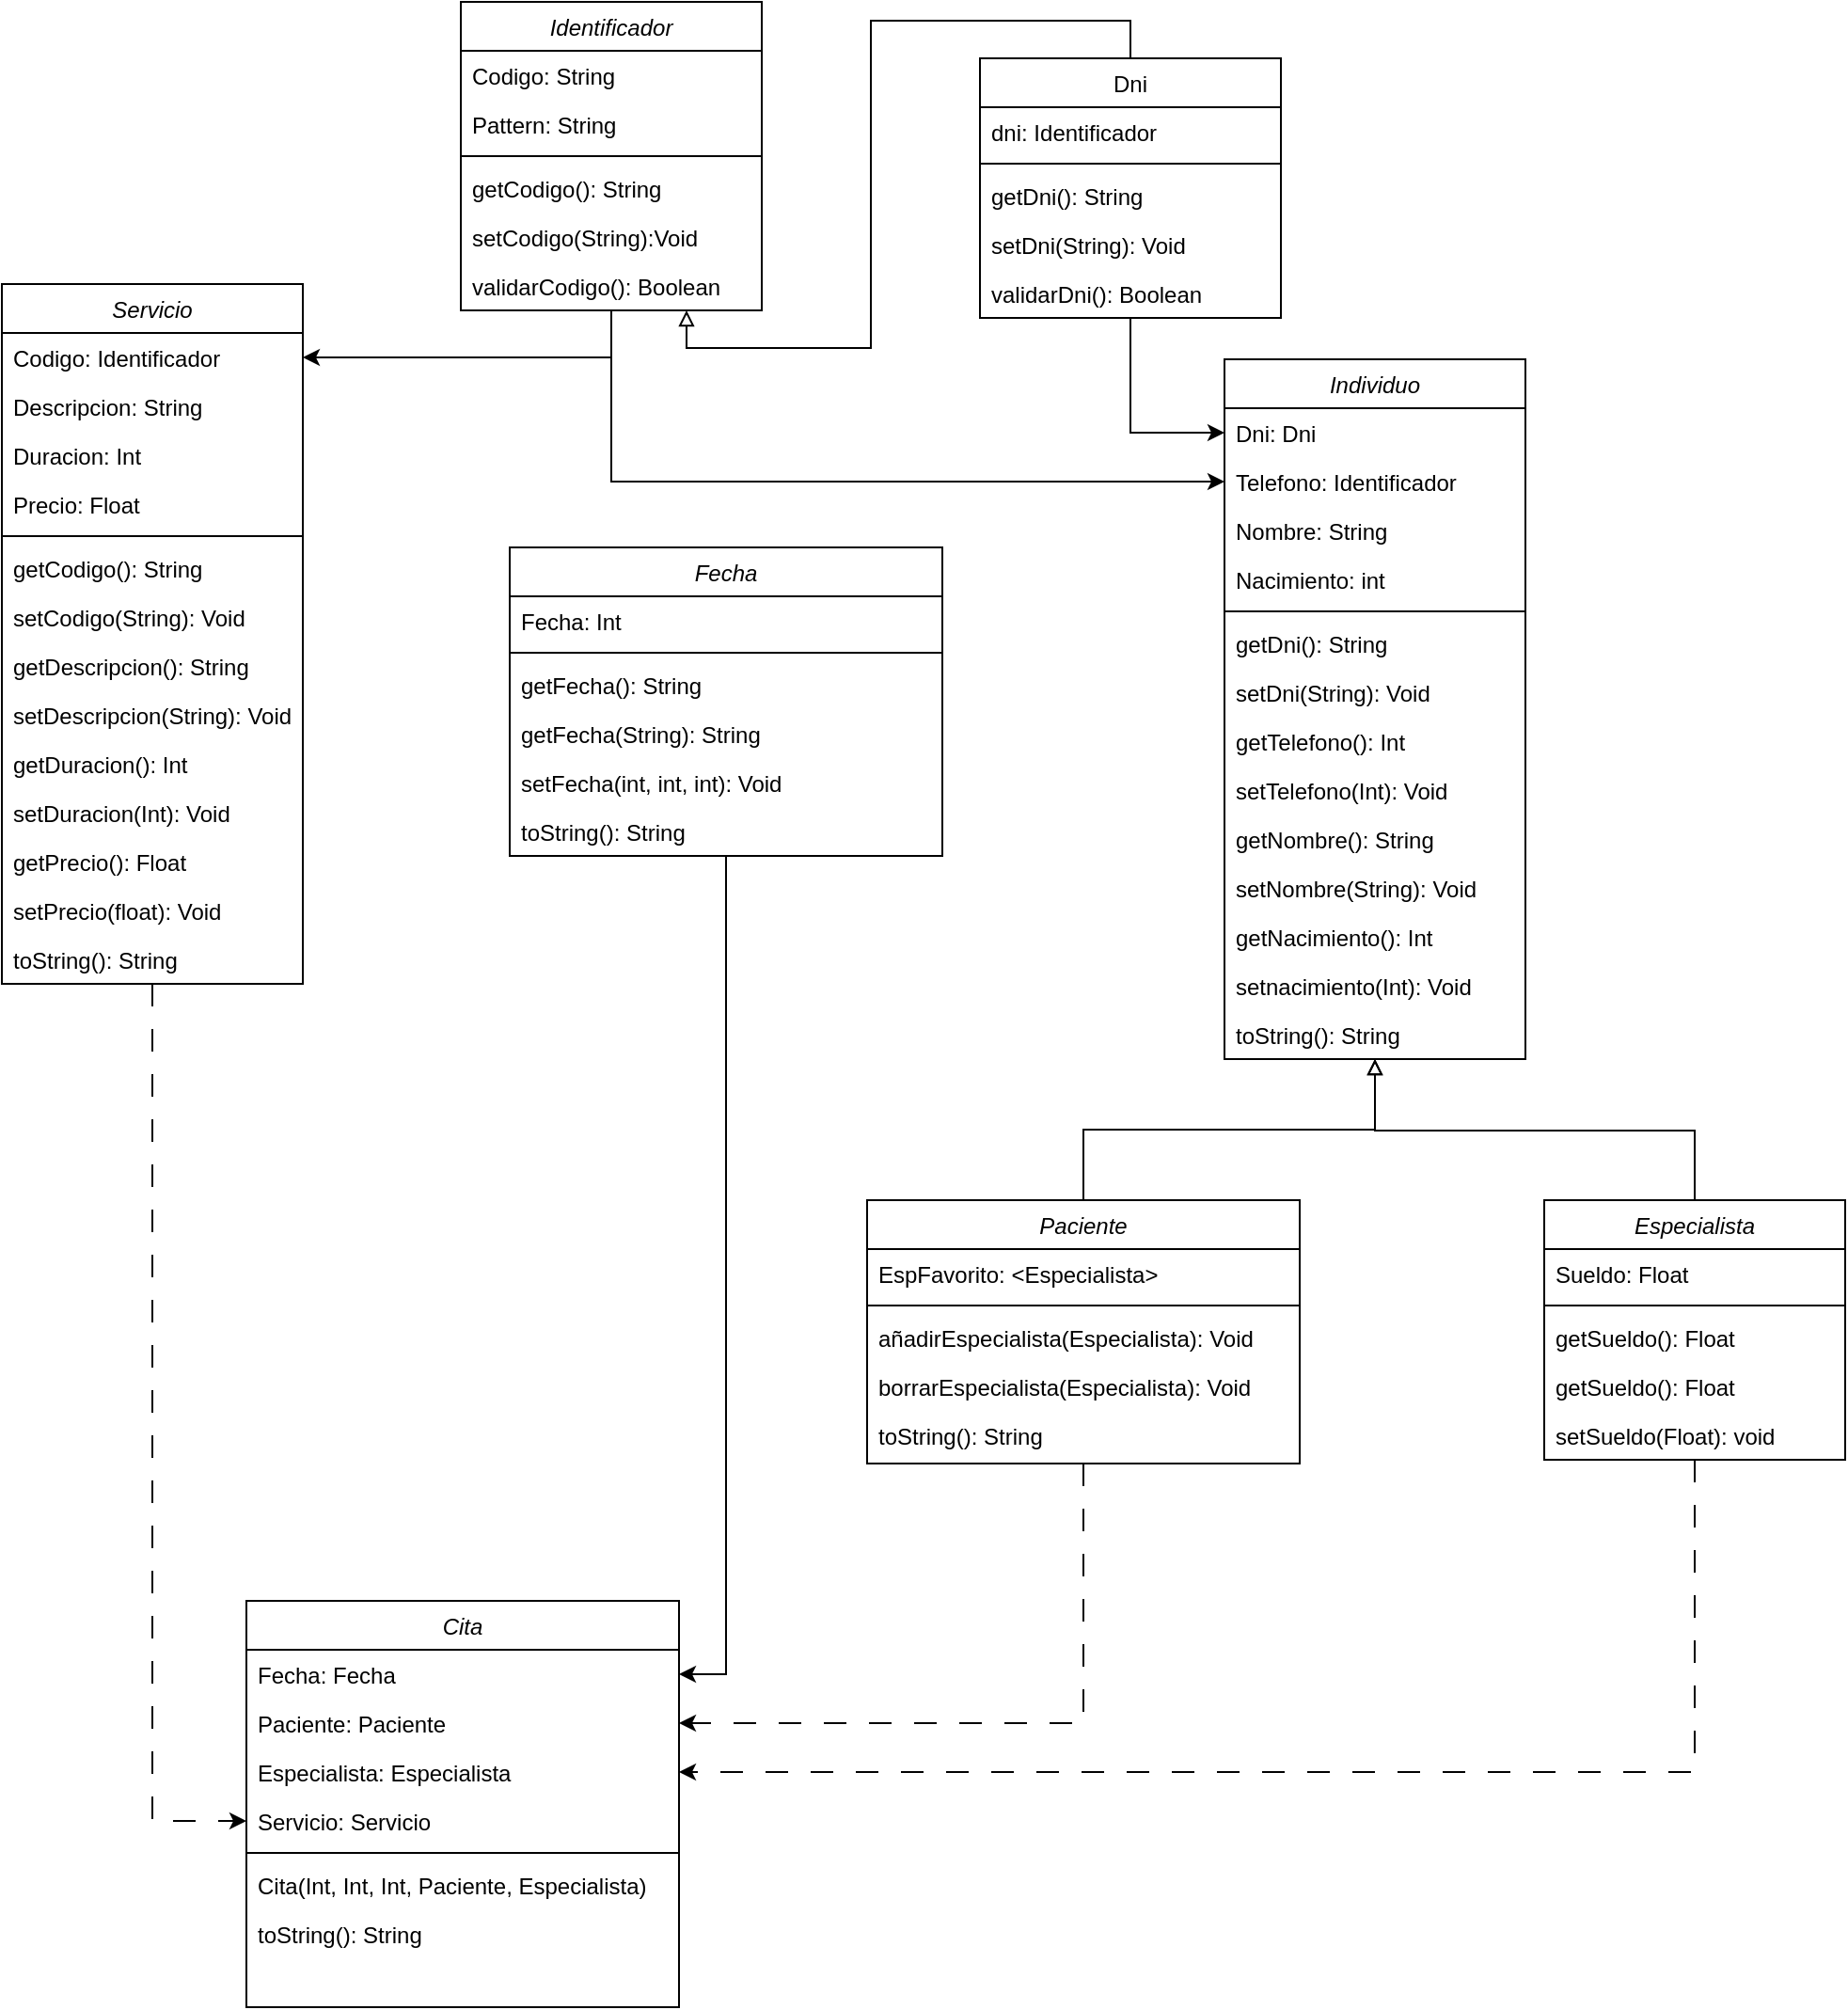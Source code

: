 <mxfile version="21.0.10" type="github">
  <diagram id="C5RBs43oDa-KdzZeNtuy" name="Page-1">
    <mxGraphModel dx="880" dy="481" grid="1" gridSize="10" guides="1" tooltips="1" connect="1" arrows="1" fold="1" page="1" pageScale="1" pageWidth="3300" pageHeight="4681" math="0" shadow="0">
      <root>
        <mxCell id="WIyWlLk6GJQsqaUBKTNV-0" />
        <mxCell id="WIyWlLk6GJQsqaUBKTNV-1" parent="WIyWlLk6GJQsqaUBKTNV-0" />
        <mxCell id="aeZsCI3GS8l8oZHOm9My-63" style="edgeStyle=orthogonalEdgeStyle;rounded=0;orthogonalLoop=1;jettySize=auto;html=1;exitX=0.5;exitY=1;exitDx=0;exitDy=0;entryX=1;entryY=0.5;entryDx=0;entryDy=0;" edge="1" parent="WIyWlLk6GJQsqaUBKTNV-1" source="zkfFHV4jXpPFQw0GAbJ--0" target="TUWXEV42pDuYm1hMz5LC-11">
          <mxGeometry relative="1" as="geometry" />
        </mxCell>
        <mxCell id="aeZsCI3GS8l8oZHOm9My-64" style="edgeStyle=orthogonalEdgeStyle;rounded=0;orthogonalLoop=1;jettySize=auto;html=1;exitX=0.5;exitY=1;exitDx=0;exitDy=0;entryX=0;entryY=0.5;entryDx=0;entryDy=0;" edge="1" parent="WIyWlLk6GJQsqaUBKTNV-1" source="zkfFHV4jXpPFQw0GAbJ--0" target="TUWXEV42pDuYm1hMz5LC-7">
          <mxGeometry relative="1" as="geometry" />
        </mxCell>
        <mxCell id="zkfFHV4jXpPFQw0GAbJ--0" value="Identificador" style="swimlane;fontStyle=2;align=center;verticalAlign=top;childLayout=stackLayout;horizontal=1;startSize=26;horizontalStack=0;resizeParent=1;resizeLast=0;collapsible=1;marginBottom=0;rounded=0;shadow=0;strokeWidth=1;" parent="WIyWlLk6GJQsqaUBKTNV-1" vertex="1">
          <mxGeometry x="254" y="30" width="160" height="164" as="geometry">
            <mxRectangle x="230" y="140" width="160" height="26" as="alternateBounds" />
          </mxGeometry>
        </mxCell>
        <mxCell id="zkfFHV4jXpPFQw0GAbJ--1" value="Codigo: String" style="text;align=left;verticalAlign=top;spacingLeft=4;spacingRight=4;overflow=hidden;rotatable=0;points=[[0,0.5],[1,0.5]];portConstraint=eastwest;" parent="zkfFHV4jXpPFQw0GAbJ--0" vertex="1">
          <mxGeometry y="26" width="160" height="26" as="geometry" />
        </mxCell>
        <mxCell id="zkfFHV4jXpPFQw0GAbJ--2" value="Pattern: String" style="text;align=left;verticalAlign=top;spacingLeft=4;spacingRight=4;overflow=hidden;rotatable=0;points=[[0,0.5],[1,0.5]];portConstraint=eastwest;rounded=0;shadow=0;html=0;" parent="zkfFHV4jXpPFQw0GAbJ--0" vertex="1">
          <mxGeometry y="52" width="160" height="26" as="geometry" />
        </mxCell>
        <mxCell id="zkfFHV4jXpPFQw0GAbJ--4" value="" style="line;html=1;strokeWidth=1;align=left;verticalAlign=middle;spacingTop=-1;spacingLeft=3;spacingRight=3;rotatable=0;labelPosition=right;points=[];portConstraint=eastwest;" parent="zkfFHV4jXpPFQw0GAbJ--0" vertex="1">
          <mxGeometry y="78" width="160" height="8" as="geometry" />
        </mxCell>
        <mxCell id="aeZsCI3GS8l8oZHOm9My-33" value="getCodigo(): String" style="text;align=left;verticalAlign=top;spacingLeft=4;spacingRight=4;overflow=hidden;rotatable=0;points=[[0,0.5],[1,0.5]];portConstraint=eastwest;" vertex="1" parent="zkfFHV4jXpPFQw0GAbJ--0">
          <mxGeometry y="86" width="160" height="26" as="geometry" />
        </mxCell>
        <mxCell id="aeZsCI3GS8l8oZHOm9My-35" value="setCodigo(String):Void" style="text;align=left;verticalAlign=top;spacingLeft=4;spacingRight=4;overflow=hidden;rotatable=0;points=[[0,0.5],[1,0.5]];portConstraint=eastwest;" vertex="1" parent="zkfFHV4jXpPFQw0GAbJ--0">
          <mxGeometry y="112" width="160" height="26" as="geometry" />
        </mxCell>
        <mxCell id="aeZsCI3GS8l8oZHOm9My-34" value="validarCodigo(): Boolean" style="text;align=left;verticalAlign=top;spacingLeft=4;spacingRight=4;overflow=hidden;rotatable=0;points=[[0,0.5],[1,0.5]];portConstraint=eastwest;" vertex="1" parent="zkfFHV4jXpPFQw0GAbJ--0">
          <mxGeometry y="138" width="160" height="26" as="geometry" />
        </mxCell>
        <mxCell id="aeZsCI3GS8l8oZHOm9My-40" style="edgeStyle=orthogonalEdgeStyle;rounded=0;orthogonalLoop=1;jettySize=auto;html=1;exitX=0.5;exitY=1;exitDx=0;exitDy=0;entryX=0;entryY=0.5;entryDx=0;entryDy=0;" edge="1" parent="WIyWlLk6GJQsqaUBKTNV-1" source="zkfFHV4jXpPFQw0GAbJ--17" target="TUWXEV42pDuYm1hMz5LC-2">
          <mxGeometry relative="1" as="geometry" />
        </mxCell>
        <mxCell id="aeZsCI3GS8l8oZHOm9My-65" style="edgeStyle=orthogonalEdgeStyle;rounded=0;orthogonalLoop=1;jettySize=auto;html=1;exitX=0.5;exitY=0;exitDx=0;exitDy=0;entryX=0.75;entryY=1;entryDx=0;entryDy=0;endArrow=block;endFill=0;" edge="1" parent="WIyWlLk6GJQsqaUBKTNV-1" source="zkfFHV4jXpPFQw0GAbJ--17" target="zkfFHV4jXpPFQw0GAbJ--0">
          <mxGeometry relative="1" as="geometry" />
        </mxCell>
        <mxCell id="zkfFHV4jXpPFQw0GAbJ--17" value="Dni" style="swimlane;fontStyle=0;align=center;verticalAlign=top;childLayout=stackLayout;horizontal=1;startSize=26;horizontalStack=0;resizeParent=1;resizeLast=0;collapsible=1;marginBottom=0;rounded=0;shadow=0;strokeWidth=1;" parent="WIyWlLk6GJQsqaUBKTNV-1" vertex="1">
          <mxGeometry x="530" y="60" width="160" height="138" as="geometry">
            <mxRectangle x="550" y="140" width="160" height="26" as="alternateBounds" />
          </mxGeometry>
        </mxCell>
        <mxCell id="zkfFHV4jXpPFQw0GAbJ--18" value="dni: Identificador" style="text;align=left;verticalAlign=top;spacingLeft=4;spacingRight=4;overflow=hidden;rotatable=0;points=[[0,0.5],[1,0.5]];portConstraint=eastwest;" parent="zkfFHV4jXpPFQw0GAbJ--17" vertex="1">
          <mxGeometry y="26" width="160" height="26" as="geometry" />
        </mxCell>
        <mxCell id="zkfFHV4jXpPFQw0GAbJ--23" value="" style="line;html=1;strokeWidth=1;align=left;verticalAlign=middle;spacingTop=-1;spacingLeft=3;spacingRight=3;rotatable=0;labelPosition=right;points=[];portConstraint=eastwest;" parent="zkfFHV4jXpPFQw0GAbJ--17" vertex="1">
          <mxGeometry y="52" width="160" height="8" as="geometry" />
        </mxCell>
        <mxCell id="zkfFHV4jXpPFQw0GAbJ--24" value="getDni(): String" style="text;align=left;verticalAlign=top;spacingLeft=4;spacingRight=4;overflow=hidden;rotatable=0;points=[[0,0.5],[1,0.5]];portConstraint=eastwest;" parent="zkfFHV4jXpPFQw0GAbJ--17" vertex="1">
          <mxGeometry y="60" width="160" height="26" as="geometry" />
        </mxCell>
        <mxCell id="aeZsCI3GS8l8oZHOm9My-29" value="setDni(String): Void" style="text;align=left;verticalAlign=top;spacingLeft=4;spacingRight=4;overflow=hidden;rotatable=0;points=[[0,0.5],[1,0.5]];portConstraint=eastwest;" vertex="1" parent="zkfFHV4jXpPFQw0GAbJ--17">
          <mxGeometry y="86" width="160" height="26" as="geometry" />
        </mxCell>
        <mxCell id="aeZsCI3GS8l8oZHOm9My-30" value="validarDni(): Boolean" style="text;align=left;verticalAlign=top;spacingLeft=4;spacingRight=4;overflow=hidden;rotatable=0;points=[[0,0.5],[1,0.5]];portConstraint=eastwest;" vertex="1" parent="zkfFHV4jXpPFQw0GAbJ--17">
          <mxGeometry y="112" width="160" height="26" as="geometry" />
        </mxCell>
        <mxCell id="TUWXEV42pDuYm1hMz5LC-27" value="" style="edgeStyle=orthogonalEdgeStyle;rounded=0;orthogonalLoop=1;jettySize=auto;html=1;endArrow=none;endFill=0;startArrow=block;startFill=0;entryX=0.5;entryY=0;entryDx=0;entryDy=0;" parent="WIyWlLk6GJQsqaUBKTNV-1" source="TUWXEV42pDuYm1hMz5LC-1" target="TUWXEV42pDuYm1hMz5LC-20" edge="1">
          <mxGeometry relative="1" as="geometry">
            <Array as="points">
              <mxPoint x="740" y="630" />
              <mxPoint x="910" y="630" />
            </Array>
          </mxGeometry>
        </mxCell>
        <mxCell id="TUWXEV42pDuYm1hMz5LC-1" value="Individuo" style="swimlane;fontStyle=2;align=center;verticalAlign=top;childLayout=stackLayout;horizontal=1;startSize=26;horizontalStack=0;resizeParent=1;resizeLast=0;collapsible=1;marginBottom=0;rounded=0;shadow=0;strokeWidth=1;" parent="WIyWlLk6GJQsqaUBKTNV-1" vertex="1">
          <mxGeometry x="660" y="220" width="160" height="372" as="geometry">
            <mxRectangle x="230" y="140" width="160" height="26" as="alternateBounds" />
          </mxGeometry>
        </mxCell>
        <mxCell id="TUWXEV42pDuYm1hMz5LC-2" value="Dni: Dni" style="text;align=left;verticalAlign=top;spacingLeft=4;spacingRight=4;overflow=hidden;rotatable=0;points=[[0,0.5],[1,0.5]];portConstraint=eastwest;" parent="TUWXEV42pDuYm1hMz5LC-1" vertex="1">
          <mxGeometry y="26" width="160" height="26" as="geometry" />
        </mxCell>
        <mxCell id="TUWXEV42pDuYm1hMz5LC-7" value="Telefono: Identificador" style="text;align=left;verticalAlign=top;spacingLeft=4;spacingRight=4;overflow=hidden;rotatable=0;points=[[0,0.5],[1,0.5]];portConstraint=eastwest;" parent="TUWXEV42pDuYm1hMz5LC-1" vertex="1">
          <mxGeometry y="52" width="160" height="26" as="geometry" />
        </mxCell>
        <mxCell id="TUWXEV42pDuYm1hMz5LC-3" value="Nombre: String" style="text;align=left;verticalAlign=top;spacingLeft=4;spacingRight=4;overflow=hidden;rotatable=0;points=[[0,0.5],[1,0.5]];portConstraint=eastwest;rounded=0;shadow=0;html=0;" parent="TUWXEV42pDuYm1hMz5LC-1" vertex="1">
          <mxGeometry y="78" width="160" height="26" as="geometry" />
        </mxCell>
        <mxCell id="TUWXEV42pDuYm1hMz5LC-8" value="Nacimiento: int" style="text;align=left;verticalAlign=top;spacingLeft=4;spacingRight=4;overflow=hidden;rotatable=0;points=[[0,0.5],[1,0.5]];portConstraint=eastwest;rounded=0;shadow=0;html=0;" parent="TUWXEV42pDuYm1hMz5LC-1" vertex="1">
          <mxGeometry y="104" width="160" height="26" as="geometry" />
        </mxCell>
        <mxCell id="TUWXEV42pDuYm1hMz5LC-4" value="" style="line;html=1;strokeWidth=1;align=left;verticalAlign=middle;spacingTop=-1;spacingLeft=3;spacingRight=3;rotatable=0;labelPosition=right;points=[];portConstraint=eastwest;" parent="TUWXEV42pDuYm1hMz5LC-1" vertex="1">
          <mxGeometry y="130" width="160" height="8" as="geometry" />
        </mxCell>
        <mxCell id="TUWXEV42pDuYm1hMz5LC-5" value="getDni(): String" style="text;align=left;verticalAlign=top;spacingLeft=4;spacingRight=4;overflow=hidden;rotatable=0;points=[[0,0.5],[1,0.5]];portConstraint=eastwest;" parent="TUWXEV42pDuYm1hMz5LC-1" vertex="1">
          <mxGeometry y="138" width="160" height="26" as="geometry" />
        </mxCell>
        <mxCell id="aeZsCI3GS8l8oZHOm9My-21" value="setDni(String): Void" style="text;align=left;verticalAlign=top;spacingLeft=4;spacingRight=4;overflow=hidden;rotatable=0;points=[[0,0.5],[1,0.5]];portConstraint=eastwest;" vertex="1" parent="TUWXEV42pDuYm1hMz5LC-1">
          <mxGeometry y="164" width="160" height="26" as="geometry" />
        </mxCell>
        <mxCell id="aeZsCI3GS8l8oZHOm9My-25" value="getTelefono(): Int" style="text;align=left;verticalAlign=top;spacingLeft=4;spacingRight=4;overflow=hidden;rotatable=0;points=[[0,0.5],[1,0.5]];portConstraint=eastwest;" vertex="1" parent="TUWXEV42pDuYm1hMz5LC-1">
          <mxGeometry y="190" width="160" height="26" as="geometry" />
        </mxCell>
        <mxCell id="aeZsCI3GS8l8oZHOm9My-22" value="setTelefono(Int): Void" style="text;align=left;verticalAlign=top;spacingLeft=4;spacingRight=4;overflow=hidden;rotatable=0;points=[[0,0.5],[1,0.5]];portConstraint=eastwest;" vertex="1" parent="TUWXEV42pDuYm1hMz5LC-1">
          <mxGeometry y="216" width="160" height="26" as="geometry" />
        </mxCell>
        <mxCell id="aeZsCI3GS8l8oZHOm9My-26" value="getNombre(): String" style="text;align=left;verticalAlign=top;spacingLeft=4;spacingRight=4;overflow=hidden;rotatable=0;points=[[0,0.5],[1,0.5]];portConstraint=eastwest;" vertex="1" parent="TUWXEV42pDuYm1hMz5LC-1">
          <mxGeometry y="242" width="160" height="26" as="geometry" />
        </mxCell>
        <mxCell id="aeZsCI3GS8l8oZHOm9My-23" value="setNombre(String): Void" style="text;align=left;verticalAlign=top;spacingLeft=4;spacingRight=4;overflow=hidden;rotatable=0;points=[[0,0.5],[1,0.5]];portConstraint=eastwest;" vertex="1" parent="TUWXEV42pDuYm1hMz5LC-1">
          <mxGeometry y="268" width="160" height="26" as="geometry" />
        </mxCell>
        <mxCell id="aeZsCI3GS8l8oZHOm9My-27" value="getNacimiento(): Int" style="text;align=left;verticalAlign=top;spacingLeft=4;spacingRight=4;overflow=hidden;rotatable=0;points=[[0,0.5],[1,0.5]];portConstraint=eastwest;" vertex="1" parent="TUWXEV42pDuYm1hMz5LC-1">
          <mxGeometry y="294" width="160" height="26" as="geometry" />
        </mxCell>
        <mxCell id="aeZsCI3GS8l8oZHOm9My-24" value="setnacimiento(Int): Void" style="text;align=left;verticalAlign=top;spacingLeft=4;spacingRight=4;overflow=hidden;rotatable=0;points=[[0,0.5],[1,0.5]];portConstraint=eastwest;" vertex="1" parent="TUWXEV42pDuYm1hMz5LC-1">
          <mxGeometry y="320" width="160" height="26" as="geometry" />
        </mxCell>
        <mxCell id="aeZsCI3GS8l8oZHOm9My-38" value="toString(): String" style="text;align=left;verticalAlign=top;spacingLeft=4;spacingRight=4;overflow=hidden;rotatable=0;points=[[0,0.5],[1,0.5]];portConstraint=eastwest;" vertex="1" parent="TUWXEV42pDuYm1hMz5LC-1">
          <mxGeometry y="346" width="160" height="26" as="geometry" />
        </mxCell>
        <mxCell id="aeZsCI3GS8l8oZHOm9My-62" style="edgeStyle=orthogonalEdgeStyle;rounded=0;orthogonalLoop=1;jettySize=auto;html=1;exitX=0.5;exitY=1;exitDx=0;exitDy=0;entryX=0;entryY=0.5;entryDx=0;entryDy=0;dashed=1;dashPattern=12 12;" edge="1" parent="WIyWlLk6GJQsqaUBKTNV-1" source="TUWXEV42pDuYm1hMz5LC-10" target="aeZsCI3GS8l8oZHOm9My-57">
          <mxGeometry relative="1" as="geometry" />
        </mxCell>
        <mxCell id="TUWXEV42pDuYm1hMz5LC-10" value="Servicio" style="swimlane;fontStyle=2;align=center;verticalAlign=top;childLayout=stackLayout;horizontal=1;startSize=26;horizontalStack=0;resizeParent=1;resizeLast=0;collapsible=1;marginBottom=0;rounded=0;shadow=0;strokeWidth=1;" parent="WIyWlLk6GJQsqaUBKTNV-1" vertex="1">
          <mxGeometry x="10" y="180" width="160" height="372" as="geometry">
            <mxRectangle x="230" y="140" width="160" height="26" as="alternateBounds" />
          </mxGeometry>
        </mxCell>
        <mxCell id="TUWXEV42pDuYm1hMz5LC-11" value="Codigo: Identificador" style="text;align=left;verticalAlign=top;spacingLeft=4;spacingRight=4;overflow=hidden;rotatable=0;points=[[0,0.5],[1,0.5]];portConstraint=eastwest;" parent="TUWXEV42pDuYm1hMz5LC-10" vertex="1">
          <mxGeometry y="26" width="160" height="26" as="geometry" />
        </mxCell>
        <mxCell id="TUWXEV42pDuYm1hMz5LC-12" value="Descripcion: String" style="text;align=left;verticalAlign=top;spacingLeft=4;spacingRight=4;overflow=hidden;rotatable=0;points=[[0,0.5],[1,0.5]];portConstraint=eastwest;rounded=0;shadow=0;html=0;" parent="TUWXEV42pDuYm1hMz5LC-10" vertex="1">
          <mxGeometry y="52" width="160" height="26" as="geometry" />
        </mxCell>
        <mxCell id="TUWXEV42pDuYm1hMz5LC-16" value="Duracion: Int" style="text;align=left;verticalAlign=top;spacingLeft=4;spacingRight=4;overflow=hidden;rotatable=0;points=[[0,0.5],[1,0.5]];portConstraint=eastwest;rounded=0;shadow=0;html=0;" parent="TUWXEV42pDuYm1hMz5LC-10" vertex="1">
          <mxGeometry y="78" width="160" height="26" as="geometry" />
        </mxCell>
        <mxCell id="TUWXEV42pDuYm1hMz5LC-17" value="Precio: Float" style="text;align=left;verticalAlign=top;spacingLeft=4;spacingRight=4;overflow=hidden;rotatable=0;points=[[0,0.5],[1,0.5]];portConstraint=eastwest;rounded=0;shadow=0;html=0;" parent="TUWXEV42pDuYm1hMz5LC-10" vertex="1">
          <mxGeometry y="104" width="160" height="26" as="geometry" />
        </mxCell>
        <mxCell id="TUWXEV42pDuYm1hMz5LC-13" value="" style="line;html=1;strokeWidth=1;align=left;verticalAlign=middle;spacingTop=-1;spacingLeft=3;spacingRight=3;rotatable=0;labelPosition=right;points=[];portConstraint=eastwest;" parent="TUWXEV42pDuYm1hMz5LC-10" vertex="1">
          <mxGeometry y="130" width="160" height="8" as="geometry" />
        </mxCell>
        <mxCell id="TUWXEV42pDuYm1hMz5LC-18" value="getCodigo(): String" style="text;align=left;verticalAlign=top;spacingLeft=4;spacingRight=4;overflow=hidden;rotatable=0;points=[[0,0.5],[1,0.5]];portConstraint=eastwest;" parent="TUWXEV42pDuYm1hMz5LC-10" vertex="1">
          <mxGeometry y="138" width="160" height="26" as="geometry" />
        </mxCell>
        <mxCell id="aeZsCI3GS8l8oZHOm9My-11" value="setCodigo(String): Void" style="text;align=left;verticalAlign=top;spacingLeft=4;spacingRight=4;overflow=hidden;rotatable=0;points=[[0,0.5],[1,0.5]];portConstraint=eastwest;" vertex="1" parent="TUWXEV42pDuYm1hMz5LC-10">
          <mxGeometry y="164" width="160" height="26" as="geometry" />
        </mxCell>
        <mxCell id="aeZsCI3GS8l8oZHOm9My-14" value="getDescripcion(): String" style="text;align=left;verticalAlign=top;spacingLeft=4;spacingRight=4;overflow=hidden;rotatable=0;points=[[0,0.5],[1,0.5]];portConstraint=eastwest;" vertex="1" parent="TUWXEV42pDuYm1hMz5LC-10">
          <mxGeometry y="190" width="160" height="26" as="geometry" />
        </mxCell>
        <mxCell id="aeZsCI3GS8l8oZHOm9My-18" value="setDescripcion(String): Void" style="text;align=left;verticalAlign=top;spacingLeft=4;spacingRight=4;overflow=hidden;rotatable=0;points=[[0,0.5],[1,0.5]];portConstraint=eastwest;" vertex="1" parent="TUWXEV42pDuYm1hMz5LC-10">
          <mxGeometry y="216" width="160" height="26" as="geometry" />
        </mxCell>
        <mxCell id="aeZsCI3GS8l8oZHOm9My-13" value="getDuracion(): Int" style="text;align=left;verticalAlign=top;spacingLeft=4;spacingRight=4;overflow=hidden;rotatable=0;points=[[0,0.5],[1,0.5]];portConstraint=eastwest;" vertex="1" parent="TUWXEV42pDuYm1hMz5LC-10">
          <mxGeometry y="242" width="160" height="26" as="geometry" />
        </mxCell>
        <mxCell id="aeZsCI3GS8l8oZHOm9My-17" value="setDuracion(Int): Void" style="text;align=left;verticalAlign=top;spacingLeft=4;spacingRight=4;overflow=hidden;rotatable=0;points=[[0,0.5],[1,0.5]];portConstraint=eastwest;" vertex="1" parent="TUWXEV42pDuYm1hMz5LC-10">
          <mxGeometry y="268" width="160" height="26" as="geometry" />
        </mxCell>
        <mxCell id="aeZsCI3GS8l8oZHOm9My-15" value="getPrecio(): Float" style="text;align=left;verticalAlign=top;spacingLeft=4;spacingRight=4;overflow=hidden;rotatable=0;points=[[0,0.5],[1,0.5]];portConstraint=eastwest;" vertex="1" parent="TUWXEV42pDuYm1hMz5LC-10">
          <mxGeometry y="294" width="160" height="26" as="geometry" />
        </mxCell>
        <mxCell id="aeZsCI3GS8l8oZHOm9My-12" value="setPrecio(float): Void" style="text;align=left;verticalAlign=top;spacingLeft=4;spacingRight=4;overflow=hidden;rotatable=0;points=[[0,0.5],[1,0.5]];portConstraint=eastwest;" vertex="1" parent="TUWXEV42pDuYm1hMz5LC-10">
          <mxGeometry y="320" width="160" height="26" as="geometry" />
        </mxCell>
        <mxCell id="TUWXEV42pDuYm1hMz5LC-14" value="toString(): String" style="text;align=left;verticalAlign=top;spacingLeft=4;spacingRight=4;overflow=hidden;rotatable=0;points=[[0,0.5],[1,0.5]];portConstraint=eastwest;" parent="TUWXEV42pDuYm1hMz5LC-10" vertex="1">
          <mxGeometry y="346" width="160" height="26" as="geometry" />
        </mxCell>
        <mxCell id="aeZsCI3GS8l8oZHOm9My-61" style="edgeStyle=orthogonalEdgeStyle;rounded=0;orthogonalLoop=1;jettySize=auto;html=1;exitX=0.5;exitY=1;exitDx=0;exitDy=0;entryX=1;entryY=0.5;entryDx=0;entryDy=0;dashed=1;dashPattern=12 12;" edge="1" parent="WIyWlLk6GJQsqaUBKTNV-1" source="TUWXEV42pDuYm1hMz5LC-20" target="aeZsCI3GS8l8oZHOm9My-56">
          <mxGeometry relative="1" as="geometry" />
        </mxCell>
        <mxCell id="TUWXEV42pDuYm1hMz5LC-20" value="Especialista" style="swimlane;fontStyle=2;align=center;verticalAlign=top;childLayout=stackLayout;horizontal=1;startSize=26;horizontalStack=0;resizeParent=1;resizeLast=0;collapsible=1;marginBottom=0;rounded=0;shadow=0;strokeWidth=1;" parent="WIyWlLk6GJQsqaUBKTNV-1" vertex="1">
          <mxGeometry x="830" y="667" width="160" height="138" as="geometry">
            <mxRectangle x="230" y="140" width="160" height="26" as="alternateBounds" />
          </mxGeometry>
        </mxCell>
        <mxCell id="TUWXEV42pDuYm1hMz5LC-22" value="Sueldo: Float" style="text;align=left;verticalAlign=top;spacingLeft=4;spacingRight=4;overflow=hidden;rotatable=0;points=[[0,0.5],[1,0.5]];portConstraint=eastwest;" parent="TUWXEV42pDuYm1hMz5LC-20" vertex="1">
          <mxGeometry y="26" width="160" height="26" as="geometry" />
        </mxCell>
        <mxCell id="TUWXEV42pDuYm1hMz5LC-25" value="" style="line;html=1;strokeWidth=1;align=left;verticalAlign=middle;spacingTop=-1;spacingLeft=3;spacingRight=3;rotatable=0;labelPosition=right;points=[];portConstraint=eastwest;" parent="TUWXEV42pDuYm1hMz5LC-20" vertex="1">
          <mxGeometry y="52" width="160" height="8" as="geometry" />
        </mxCell>
        <mxCell id="aeZsCI3GS8l8oZHOm9My-58" value="getSueldo(): Float" style="text;align=left;verticalAlign=top;spacingLeft=4;spacingRight=4;overflow=hidden;rotatable=0;points=[[0,0.5],[1,0.5]];portConstraint=eastwest;" vertex="1" parent="TUWXEV42pDuYm1hMz5LC-20">
          <mxGeometry y="60" width="160" height="26" as="geometry" />
        </mxCell>
        <mxCell id="TUWXEV42pDuYm1hMz5LC-26" value="getSueldo(): Float" style="text;align=left;verticalAlign=top;spacingLeft=4;spacingRight=4;overflow=hidden;rotatable=0;points=[[0,0.5],[1,0.5]];portConstraint=eastwest;" parent="TUWXEV42pDuYm1hMz5LC-20" vertex="1">
          <mxGeometry y="86" width="160" height="26" as="geometry" />
        </mxCell>
        <mxCell id="aeZsCI3GS8l8oZHOm9My-20" value="setSueldo(Float): void" style="text;align=left;verticalAlign=top;spacingLeft=4;spacingRight=4;overflow=hidden;rotatable=0;points=[[0,0.5],[1,0.5]];portConstraint=eastwest;" vertex="1" parent="TUWXEV42pDuYm1hMz5LC-20">
          <mxGeometry y="112" width="160" height="26" as="geometry" />
        </mxCell>
        <mxCell id="aeZsCI3GS8l8oZHOm9My-7" style="edgeStyle=orthogonalEdgeStyle;rounded=0;orthogonalLoop=1;jettySize=auto;html=1;exitX=0.5;exitY=0;exitDx=0;exitDy=0;entryX=0.5;entryY=1;entryDx=0;entryDy=0;endArrow=block;endFill=0;" edge="1" parent="WIyWlLk6GJQsqaUBKTNV-1" source="aeZsCI3GS8l8oZHOm9My-0" target="TUWXEV42pDuYm1hMz5LC-1">
          <mxGeometry relative="1" as="geometry" />
        </mxCell>
        <mxCell id="aeZsCI3GS8l8oZHOm9My-60" style="edgeStyle=orthogonalEdgeStyle;rounded=0;orthogonalLoop=1;jettySize=auto;html=1;exitX=0.5;exitY=1;exitDx=0;exitDy=0;entryX=1;entryY=0.5;entryDx=0;entryDy=0;dashed=1;dashPattern=12 12;" edge="1" parent="WIyWlLk6GJQsqaUBKTNV-1" source="aeZsCI3GS8l8oZHOm9My-0" target="aeZsCI3GS8l8oZHOm9My-55">
          <mxGeometry relative="1" as="geometry" />
        </mxCell>
        <mxCell id="aeZsCI3GS8l8oZHOm9My-0" value="Paciente" style="swimlane;fontStyle=2;align=center;verticalAlign=top;childLayout=stackLayout;horizontal=1;startSize=26;horizontalStack=0;resizeParent=1;resizeLast=0;collapsible=1;marginBottom=0;rounded=0;shadow=0;strokeWidth=1;" vertex="1" parent="WIyWlLk6GJQsqaUBKTNV-1">
          <mxGeometry x="470" y="667" width="230" height="140" as="geometry">
            <mxRectangle x="230" y="140" width="160" height="26" as="alternateBounds" />
          </mxGeometry>
        </mxCell>
        <mxCell id="aeZsCI3GS8l8oZHOm9My-1" value="EspFavorito: &lt;Especialista&gt;" style="text;align=left;verticalAlign=top;spacingLeft=4;spacingRight=4;overflow=hidden;rotatable=0;points=[[0,0.5],[1,0.5]];portConstraint=eastwest;" vertex="1" parent="aeZsCI3GS8l8oZHOm9My-0">
          <mxGeometry y="26" width="230" height="26" as="geometry" />
        </mxCell>
        <mxCell id="aeZsCI3GS8l8oZHOm9My-5" value="" style="line;html=1;strokeWidth=1;align=left;verticalAlign=middle;spacingTop=-1;spacingLeft=3;spacingRight=3;rotatable=0;labelPosition=right;points=[];portConstraint=eastwest;" vertex="1" parent="aeZsCI3GS8l8oZHOm9My-0">
          <mxGeometry y="52" width="230" height="8" as="geometry" />
        </mxCell>
        <mxCell id="aeZsCI3GS8l8oZHOm9My-6" value="añadirEspecialista(Especialista): Void" style="text;align=left;verticalAlign=top;spacingLeft=4;spacingRight=4;overflow=hidden;rotatable=0;points=[[0,0.5],[1,0.5]];portConstraint=eastwest;" vertex="1" parent="aeZsCI3GS8l8oZHOm9My-0">
          <mxGeometry y="60" width="230" height="26" as="geometry" />
        </mxCell>
        <mxCell id="aeZsCI3GS8l8oZHOm9My-10" value="borrarEspecialista(Especialista): Void" style="text;align=left;verticalAlign=top;spacingLeft=4;spacingRight=4;overflow=hidden;rotatable=0;points=[[0,0.5],[1,0.5]];portConstraint=eastwest;" vertex="1" parent="aeZsCI3GS8l8oZHOm9My-0">
          <mxGeometry y="86" width="230" height="26" as="geometry" />
        </mxCell>
        <mxCell id="aeZsCI3GS8l8oZHOm9My-19" value="toString(): String" style="text;align=left;verticalAlign=top;spacingLeft=4;spacingRight=4;overflow=hidden;rotatable=0;points=[[0,0.5],[1,0.5]];portConstraint=eastwest;" vertex="1" parent="aeZsCI3GS8l8oZHOm9My-0">
          <mxGeometry y="112" width="230" height="26" as="geometry" />
        </mxCell>
        <mxCell id="aeZsCI3GS8l8oZHOm9My-41" value="Cita" style="swimlane;fontStyle=2;align=center;verticalAlign=top;childLayout=stackLayout;horizontal=1;startSize=26;horizontalStack=0;resizeParent=1;resizeLast=0;collapsible=1;marginBottom=0;rounded=0;shadow=0;strokeWidth=1;" vertex="1" parent="WIyWlLk6GJQsqaUBKTNV-1">
          <mxGeometry x="140" y="880" width="230" height="216" as="geometry">
            <mxRectangle x="230" y="140" width="160" height="26" as="alternateBounds" />
          </mxGeometry>
        </mxCell>
        <mxCell id="aeZsCI3GS8l8oZHOm9My-42" value="Fecha: Fecha" style="text;align=left;verticalAlign=top;spacingLeft=4;spacingRight=4;overflow=hidden;rotatable=0;points=[[0,0.5],[1,0.5]];portConstraint=eastwest;" vertex="1" parent="aeZsCI3GS8l8oZHOm9My-41">
          <mxGeometry y="26" width="230" height="26" as="geometry" />
        </mxCell>
        <mxCell id="aeZsCI3GS8l8oZHOm9My-55" value="Paciente: Paciente" style="text;align=left;verticalAlign=top;spacingLeft=4;spacingRight=4;overflow=hidden;rotatable=0;points=[[0,0.5],[1,0.5]];portConstraint=eastwest;" vertex="1" parent="aeZsCI3GS8l8oZHOm9My-41">
          <mxGeometry y="52" width="230" height="26" as="geometry" />
        </mxCell>
        <mxCell id="aeZsCI3GS8l8oZHOm9My-56" value="Especialista: Especialista" style="text;align=left;verticalAlign=top;spacingLeft=4;spacingRight=4;overflow=hidden;rotatable=0;points=[[0,0.5],[1,0.5]];portConstraint=eastwest;" vertex="1" parent="aeZsCI3GS8l8oZHOm9My-41">
          <mxGeometry y="78" width="230" height="26" as="geometry" />
        </mxCell>
        <mxCell id="aeZsCI3GS8l8oZHOm9My-57" value="Servicio: Servicio" style="text;align=left;verticalAlign=top;spacingLeft=4;spacingRight=4;overflow=hidden;rotatable=0;points=[[0,0.5],[1,0.5]];portConstraint=eastwest;" vertex="1" parent="aeZsCI3GS8l8oZHOm9My-41">
          <mxGeometry y="104" width="230" height="26" as="geometry" />
        </mxCell>
        <mxCell id="aeZsCI3GS8l8oZHOm9My-43" value="" style="line;html=1;strokeWidth=1;align=left;verticalAlign=middle;spacingTop=-1;spacingLeft=3;spacingRight=3;rotatable=0;labelPosition=right;points=[];portConstraint=eastwest;" vertex="1" parent="aeZsCI3GS8l8oZHOm9My-41">
          <mxGeometry y="130" width="230" height="8" as="geometry" />
        </mxCell>
        <mxCell id="aeZsCI3GS8l8oZHOm9My-44" value="Cita(Int, Int, Int, Paciente, Especialista)" style="text;align=left;verticalAlign=top;spacingLeft=4;spacingRight=4;overflow=hidden;rotatable=0;points=[[0,0.5],[1,0.5]];portConstraint=eastwest;" vertex="1" parent="aeZsCI3GS8l8oZHOm9My-41">
          <mxGeometry y="138" width="230" height="26" as="geometry" />
        </mxCell>
        <mxCell id="aeZsCI3GS8l8oZHOm9My-46" value="toString(): String" style="text;align=left;verticalAlign=top;spacingLeft=4;spacingRight=4;overflow=hidden;rotatable=0;points=[[0,0.5],[1,0.5]];portConstraint=eastwest;" vertex="1" parent="aeZsCI3GS8l8oZHOm9My-41">
          <mxGeometry y="164" width="230" height="26" as="geometry" />
        </mxCell>
        <mxCell id="aeZsCI3GS8l8oZHOm9My-66" style="edgeStyle=orthogonalEdgeStyle;rounded=0;orthogonalLoop=1;jettySize=auto;html=1;exitX=0.5;exitY=1;exitDx=0;exitDy=0;entryX=1;entryY=0.5;entryDx=0;entryDy=0;" edge="1" parent="WIyWlLk6GJQsqaUBKTNV-1" source="aeZsCI3GS8l8oZHOm9My-47" target="aeZsCI3GS8l8oZHOm9My-42">
          <mxGeometry relative="1" as="geometry" />
        </mxCell>
        <mxCell id="aeZsCI3GS8l8oZHOm9My-47" value="Fecha" style="swimlane;fontStyle=2;align=center;verticalAlign=top;childLayout=stackLayout;horizontal=1;startSize=26;horizontalStack=0;resizeParent=1;resizeLast=0;collapsible=1;marginBottom=0;rounded=0;shadow=0;strokeWidth=1;" vertex="1" parent="WIyWlLk6GJQsqaUBKTNV-1">
          <mxGeometry x="280" y="320" width="230" height="164" as="geometry">
            <mxRectangle x="230" y="140" width="160" height="26" as="alternateBounds" />
          </mxGeometry>
        </mxCell>
        <mxCell id="aeZsCI3GS8l8oZHOm9My-48" value="Fecha: Int" style="text;align=left;verticalAlign=top;spacingLeft=4;spacingRight=4;overflow=hidden;rotatable=0;points=[[0,0.5],[1,0.5]];portConstraint=eastwest;" vertex="1" parent="aeZsCI3GS8l8oZHOm9My-47">
          <mxGeometry y="26" width="230" height="26" as="geometry" />
        </mxCell>
        <mxCell id="aeZsCI3GS8l8oZHOm9My-49" value="" style="line;html=1;strokeWidth=1;align=left;verticalAlign=middle;spacingTop=-1;spacingLeft=3;spacingRight=3;rotatable=0;labelPosition=right;points=[];portConstraint=eastwest;" vertex="1" parent="aeZsCI3GS8l8oZHOm9My-47">
          <mxGeometry y="52" width="230" height="8" as="geometry" />
        </mxCell>
        <mxCell id="aeZsCI3GS8l8oZHOm9My-50" value="getFecha(): String" style="text;align=left;verticalAlign=top;spacingLeft=4;spacingRight=4;overflow=hidden;rotatable=0;points=[[0,0.5],[1,0.5]];portConstraint=eastwest;" vertex="1" parent="aeZsCI3GS8l8oZHOm9My-47">
          <mxGeometry y="60" width="230" height="26" as="geometry" />
        </mxCell>
        <mxCell id="aeZsCI3GS8l8oZHOm9My-54" value="getFecha(String): String" style="text;align=left;verticalAlign=top;spacingLeft=4;spacingRight=4;overflow=hidden;rotatable=0;points=[[0,0.5],[1,0.5]];portConstraint=eastwest;" vertex="1" parent="aeZsCI3GS8l8oZHOm9My-47">
          <mxGeometry y="86" width="230" height="26" as="geometry" />
        </mxCell>
        <mxCell id="aeZsCI3GS8l8oZHOm9My-51" value="setFecha(int, int, int): Void" style="text;align=left;verticalAlign=top;spacingLeft=4;spacingRight=4;overflow=hidden;rotatable=0;points=[[0,0.5],[1,0.5]];portConstraint=eastwest;" vertex="1" parent="aeZsCI3GS8l8oZHOm9My-47">
          <mxGeometry y="112" width="230" height="26" as="geometry" />
        </mxCell>
        <mxCell id="aeZsCI3GS8l8oZHOm9My-52" value="toString(): String" style="text;align=left;verticalAlign=top;spacingLeft=4;spacingRight=4;overflow=hidden;rotatable=0;points=[[0,0.5],[1,0.5]];portConstraint=eastwest;" vertex="1" parent="aeZsCI3GS8l8oZHOm9My-47">
          <mxGeometry y="138" width="230" height="26" as="geometry" />
        </mxCell>
      </root>
    </mxGraphModel>
  </diagram>
</mxfile>
